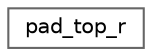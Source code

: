 digraph "Graphical Class Hierarchy"
{
 // LATEX_PDF_SIZE
  bgcolor="transparent";
  edge [fontname=Helvetica,fontsize=10,labelfontname=Helvetica,labelfontsize=10];
  node [fontname=Helvetica,fontsize=10,shape=box,height=0.2,width=0.4];
  rankdir="LR";
  Node0 [id="Node000000",label="pad_top_r",height=0.2,width=0.4,color="grey40", fillcolor="white", style="filled",URL="$structpad__top__r.html",tooltip=" "];
}
